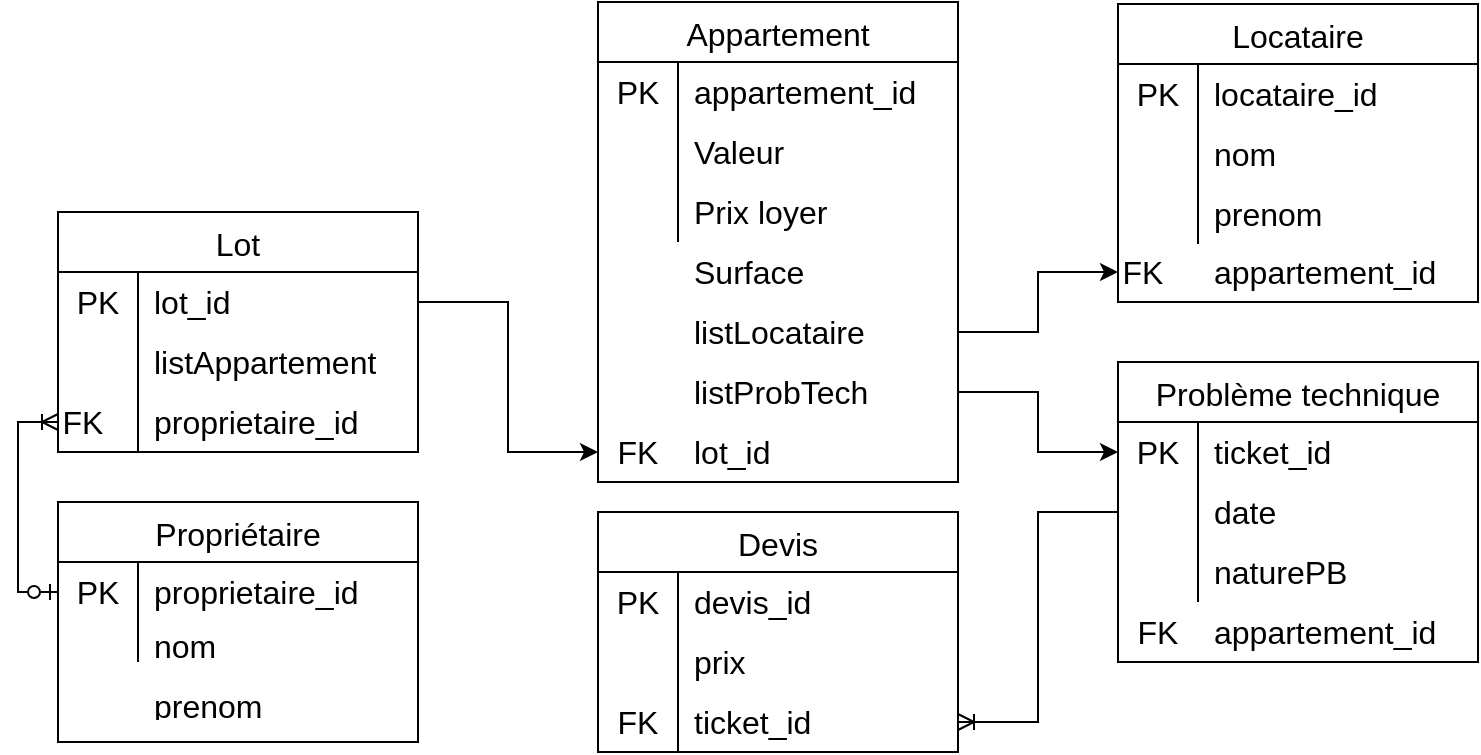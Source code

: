 <mxfile version="20.8.23" type="device"><diagram id="C5RBs43oDa-KdzZeNtuy" name="Page-1"><mxGraphModel dx="1014" dy="702" grid="1" gridSize="10" guides="1" tooltips="1" connect="1" arrows="1" fold="1" page="1" pageScale="1" pageWidth="827" pageHeight="1169" math="0" shadow="0"><root><mxCell id="WIyWlLk6GJQsqaUBKTNV-0"/><mxCell id="WIyWlLk6GJQsqaUBKTNV-1" parent="WIyWlLk6GJQsqaUBKTNV-0"/><mxCell id="uFJmR7tMCt7lWVlWZSU9-0" value="Lot" style="shape=table;startSize=30;container=1;collapsible=0;childLayout=tableLayout;fixedRows=1;rowLines=0;fontStyle=0;strokeColor=default;fontSize=16;" vertex="1" parent="WIyWlLk6GJQsqaUBKTNV-1"><mxGeometry x="64" y="205" width="180" height="120" as="geometry"/></mxCell><mxCell id="uFJmR7tMCt7lWVlWZSU9-1" value="" style="shape=tableRow;horizontal=0;startSize=0;swimlaneHead=0;swimlaneBody=0;top=0;left=0;bottom=0;right=0;collapsible=0;dropTarget=0;fillColor=none;points=[[0,0.5],[1,0.5]];portConstraint=eastwest;strokeColor=inherit;fontSize=16;" vertex="1" parent="uFJmR7tMCt7lWVlWZSU9-0"><mxGeometry y="30" width="180" height="30" as="geometry"/></mxCell><mxCell id="uFJmR7tMCt7lWVlWZSU9-2" value="PK" style="shape=partialRectangle;html=1;whiteSpace=wrap;connectable=0;fillColor=none;top=0;left=0;bottom=0;right=0;overflow=hidden;pointerEvents=1;strokeColor=inherit;fontSize=16;" vertex="1" parent="uFJmR7tMCt7lWVlWZSU9-1"><mxGeometry width="40" height="30" as="geometry"><mxRectangle width="40" height="30" as="alternateBounds"/></mxGeometry></mxCell><mxCell id="uFJmR7tMCt7lWVlWZSU9-3" value="lot_id" style="shape=partialRectangle;html=1;whiteSpace=wrap;connectable=0;fillColor=none;top=0;left=0;bottom=0;right=0;align=left;spacingLeft=6;overflow=hidden;strokeColor=inherit;fontSize=16;" vertex="1" parent="uFJmR7tMCt7lWVlWZSU9-1"><mxGeometry x="40" width="140" height="30" as="geometry"><mxRectangle width="140" height="30" as="alternateBounds"/></mxGeometry></mxCell><mxCell id="uFJmR7tMCt7lWVlWZSU9-4" value="" style="shape=tableRow;horizontal=0;startSize=0;swimlaneHead=0;swimlaneBody=0;top=0;left=0;bottom=0;right=0;collapsible=0;dropTarget=0;fillColor=none;points=[[0,0.5],[1,0.5]];portConstraint=eastwest;strokeColor=inherit;fontSize=16;" vertex="1" parent="uFJmR7tMCt7lWVlWZSU9-0"><mxGeometry y="60" width="180" height="30" as="geometry"/></mxCell><mxCell id="uFJmR7tMCt7lWVlWZSU9-5" value="" style="shape=partialRectangle;html=1;whiteSpace=wrap;connectable=0;fillColor=none;top=0;left=0;bottom=0;right=0;overflow=hidden;strokeColor=inherit;fontSize=16;" vertex="1" parent="uFJmR7tMCt7lWVlWZSU9-4"><mxGeometry width="40" height="30" as="geometry"><mxRectangle width="40" height="30" as="alternateBounds"/></mxGeometry></mxCell><mxCell id="uFJmR7tMCt7lWVlWZSU9-6" value="listAppartement" style="shape=partialRectangle;html=1;whiteSpace=wrap;connectable=0;fillColor=none;top=0;left=0;bottom=0;right=0;align=left;spacingLeft=6;overflow=hidden;strokeColor=inherit;fontSize=16;" vertex="1" parent="uFJmR7tMCt7lWVlWZSU9-4"><mxGeometry x="40" width="140" height="30" as="geometry"><mxRectangle width="140" height="30" as="alternateBounds"/></mxGeometry></mxCell><mxCell id="uFJmR7tMCt7lWVlWZSU9-7" value="" style="shape=tableRow;horizontal=0;startSize=0;swimlaneHead=0;swimlaneBody=0;top=0;left=0;bottom=0;right=0;collapsible=0;dropTarget=0;fillColor=none;points=[[0,0.5],[1,0.5]];portConstraint=eastwest;strokeColor=inherit;fontSize=16;" vertex="1" parent="uFJmR7tMCt7lWVlWZSU9-0"><mxGeometry y="90" width="180" height="30" as="geometry"/></mxCell><mxCell id="uFJmR7tMCt7lWVlWZSU9-8" value="FK&lt;span style=&quot;white-space: pre;&quot;&gt;&#9;&lt;/span&gt;" style="shape=partialRectangle;html=1;whiteSpace=wrap;connectable=0;fillColor=none;top=0;left=0;bottom=0;right=0;overflow=hidden;strokeColor=inherit;fontSize=16;" vertex="1" parent="uFJmR7tMCt7lWVlWZSU9-7"><mxGeometry width="40" height="30" as="geometry"><mxRectangle width="40" height="30" as="alternateBounds"/></mxGeometry></mxCell><mxCell id="uFJmR7tMCt7lWVlWZSU9-9" value="proprietaire_id" style="shape=partialRectangle;html=1;whiteSpace=wrap;connectable=0;fillColor=none;top=0;left=0;bottom=0;right=0;align=left;spacingLeft=6;overflow=hidden;strokeColor=inherit;fontSize=16;" vertex="1" parent="uFJmR7tMCt7lWVlWZSU9-7"><mxGeometry x="40" width="140" height="30" as="geometry"><mxRectangle width="140" height="30" as="alternateBounds"/></mxGeometry></mxCell><mxCell id="uFJmR7tMCt7lWVlWZSU9-10" value="Appartement" style="shape=table;startSize=30;container=1;collapsible=0;childLayout=tableLayout;fixedRows=1;rowLines=0;fontStyle=0;strokeColor=default;fontSize=16;" vertex="1" parent="WIyWlLk6GJQsqaUBKTNV-1"><mxGeometry x="334" y="100" width="180" height="240" as="geometry"/></mxCell><mxCell id="uFJmR7tMCt7lWVlWZSU9-11" value="" style="shape=tableRow;horizontal=0;startSize=0;swimlaneHead=0;swimlaneBody=0;top=0;left=0;bottom=0;right=0;collapsible=0;dropTarget=0;fillColor=none;points=[[0,0.5],[1,0.5]];portConstraint=eastwest;strokeColor=inherit;fontSize=16;" vertex="1" parent="uFJmR7tMCt7lWVlWZSU9-10"><mxGeometry y="30" width="180" height="30" as="geometry"/></mxCell><mxCell id="uFJmR7tMCt7lWVlWZSU9-12" value="PK" style="shape=partialRectangle;html=1;whiteSpace=wrap;connectable=0;fillColor=none;top=0;left=0;bottom=0;right=0;overflow=hidden;pointerEvents=1;strokeColor=inherit;fontSize=16;" vertex="1" parent="uFJmR7tMCt7lWVlWZSU9-11"><mxGeometry width="40" height="30" as="geometry"><mxRectangle width="40" height="30" as="alternateBounds"/></mxGeometry></mxCell><mxCell id="uFJmR7tMCt7lWVlWZSU9-13" value="appartement_id" style="shape=partialRectangle;html=1;whiteSpace=wrap;connectable=0;fillColor=none;top=0;left=0;bottom=0;right=0;align=left;spacingLeft=6;overflow=hidden;strokeColor=inherit;fontSize=16;" vertex="1" parent="uFJmR7tMCt7lWVlWZSU9-11"><mxGeometry x="40" width="140" height="30" as="geometry"><mxRectangle width="140" height="30" as="alternateBounds"/></mxGeometry></mxCell><mxCell id="uFJmR7tMCt7lWVlWZSU9-14" value="" style="shape=tableRow;horizontal=0;startSize=0;swimlaneHead=0;swimlaneBody=0;top=0;left=0;bottom=0;right=0;collapsible=0;dropTarget=0;fillColor=none;points=[[0,0.5],[1,0.5]];portConstraint=eastwest;strokeColor=inherit;fontSize=16;" vertex="1" parent="uFJmR7tMCt7lWVlWZSU9-10"><mxGeometry y="60" width="180" height="30" as="geometry"/></mxCell><mxCell id="uFJmR7tMCt7lWVlWZSU9-15" value="" style="shape=partialRectangle;html=1;whiteSpace=wrap;connectable=0;fillColor=none;top=0;left=0;bottom=0;right=0;overflow=hidden;strokeColor=inherit;fontSize=16;" vertex="1" parent="uFJmR7tMCt7lWVlWZSU9-14"><mxGeometry width="40" height="30" as="geometry"><mxRectangle width="40" height="30" as="alternateBounds"/></mxGeometry></mxCell><mxCell id="uFJmR7tMCt7lWVlWZSU9-16" value="&lt;div&gt;Valeur&lt;/div&gt;" style="shape=partialRectangle;html=1;whiteSpace=wrap;connectable=0;fillColor=none;top=0;left=0;bottom=0;right=0;align=left;spacingLeft=6;overflow=hidden;strokeColor=inherit;fontSize=16;" vertex="1" parent="uFJmR7tMCt7lWVlWZSU9-14"><mxGeometry x="40" width="140" height="30" as="geometry"><mxRectangle width="140" height="30" as="alternateBounds"/></mxGeometry></mxCell><mxCell id="uFJmR7tMCt7lWVlWZSU9-17" value="" style="shape=tableRow;horizontal=0;startSize=0;swimlaneHead=0;swimlaneBody=0;top=0;left=0;bottom=0;right=0;collapsible=0;dropTarget=0;fillColor=none;points=[[0,0.5],[1,0.5]];portConstraint=eastwest;strokeColor=inherit;fontSize=16;" vertex="1" parent="uFJmR7tMCt7lWVlWZSU9-10"><mxGeometry y="90" width="180" height="30" as="geometry"/></mxCell><mxCell id="uFJmR7tMCt7lWVlWZSU9-18" value="" style="shape=partialRectangle;html=1;whiteSpace=wrap;connectable=0;fillColor=none;top=0;left=0;bottom=0;right=0;overflow=hidden;strokeColor=inherit;fontSize=16;" vertex="1" parent="uFJmR7tMCt7lWVlWZSU9-17"><mxGeometry width="40" height="30" as="geometry"><mxRectangle width="40" height="30" as="alternateBounds"/></mxGeometry></mxCell><mxCell id="uFJmR7tMCt7lWVlWZSU9-19" value="Prix loyer" style="shape=partialRectangle;html=1;whiteSpace=wrap;connectable=0;fillColor=none;top=0;left=0;bottom=0;right=0;align=left;spacingLeft=6;overflow=hidden;strokeColor=inherit;fontSize=16;" vertex="1" parent="uFJmR7tMCt7lWVlWZSU9-17"><mxGeometry x="40" width="140" height="30" as="geometry"><mxRectangle width="140" height="30" as="alternateBounds"/></mxGeometry></mxCell><mxCell id="uFJmR7tMCt7lWVlWZSU9-21" value="" style="shape=tableRow;horizontal=0;startSize=0;swimlaneHead=0;swimlaneBody=0;top=0;left=0;bottom=0;right=0;collapsible=0;dropTarget=0;fillColor=none;points=[[0,0.5],[1,0.5]];portConstraint=eastwest;strokeColor=inherit;fontSize=16;" vertex="1" parent="WIyWlLk6GJQsqaUBKTNV-1"><mxGeometry x="334" y="220" width="180" height="30" as="geometry"/></mxCell><mxCell id="uFJmR7tMCt7lWVlWZSU9-23" value="Surface" style="shape=partialRectangle;html=1;whiteSpace=wrap;connectable=0;fillColor=none;top=0;left=0;bottom=0;right=0;align=left;spacingLeft=6;overflow=hidden;strokeColor=inherit;fontSize=16;" vertex="1" parent="uFJmR7tMCt7lWVlWZSU9-21"><mxGeometry x="40" width="140" height="30" as="geometry"><mxRectangle width="140" height="30" as="alternateBounds"/></mxGeometry></mxCell><mxCell id="uFJmR7tMCt7lWVlWZSU9-79" style="edgeStyle=orthogonalEdgeStyle;rounded=0;orthogonalLoop=1;jettySize=auto;html=1;exitX=1;exitY=0.5;exitDx=0;exitDy=0;entryX=0;entryY=0.5;entryDx=0;entryDy=0;" edge="1" parent="WIyWlLk6GJQsqaUBKTNV-1" source="uFJmR7tMCt7lWVlWZSU9-24" target="uFJmR7tMCt7lWVlWZSU9-52"><mxGeometry relative="1" as="geometry"/></mxCell><mxCell id="uFJmR7tMCt7lWVlWZSU9-24" value="" style="shape=tableRow;horizontal=0;startSize=0;swimlaneHead=0;swimlaneBody=0;top=0;left=0;bottom=0;right=0;collapsible=0;dropTarget=0;fillColor=none;points=[[0,0.5],[1,0.5]];portConstraint=eastwest;strokeColor=inherit;fontSize=16;" vertex="1" parent="WIyWlLk6GJQsqaUBKTNV-1"><mxGeometry x="334" y="250" width="180" height="30" as="geometry"/></mxCell><mxCell id="uFJmR7tMCt7lWVlWZSU9-25" value="" style="shape=partialRectangle;html=1;whiteSpace=wrap;connectable=0;fillColor=none;top=0;left=0;bottom=0;right=0;overflow=hidden;strokeColor=inherit;fontSize=16;" vertex="1" parent="uFJmR7tMCt7lWVlWZSU9-24"><mxGeometry width="40" height="30" as="geometry"><mxRectangle width="40" height="30" as="alternateBounds"/></mxGeometry></mxCell><mxCell id="uFJmR7tMCt7lWVlWZSU9-26" value="listLocataire" style="shape=partialRectangle;html=1;whiteSpace=wrap;connectable=0;fillColor=none;top=0;left=0;bottom=0;right=0;align=left;spacingLeft=6;overflow=hidden;strokeColor=inherit;fontSize=16;" vertex="1" parent="uFJmR7tMCt7lWVlWZSU9-24"><mxGeometry x="40" width="140" height="30" as="geometry"><mxRectangle width="140" height="30" as="alternateBounds"/></mxGeometry></mxCell><mxCell id="uFJmR7tMCt7lWVlWZSU9-27" value="Locataire" style="shape=table;startSize=30;container=1;collapsible=0;childLayout=tableLayout;fixedRows=1;rowLines=0;fontStyle=0;strokeColor=default;fontSize=16;" vertex="1" parent="WIyWlLk6GJQsqaUBKTNV-1"><mxGeometry x="594" y="101" width="180" height="149" as="geometry"/></mxCell><mxCell id="uFJmR7tMCt7lWVlWZSU9-28" value="" style="shape=tableRow;horizontal=0;startSize=0;swimlaneHead=0;swimlaneBody=0;top=0;left=0;bottom=0;right=0;collapsible=0;dropTarget=0;fillColor=none;points=[[0,0.5],[1,0.5]];portConstraint=eastwest;strokeColor=inherit;fontSize=16;" vertex="1" parent="uFJmR7tMCt7lWVlWZSU9-27"><mxGeometry y="30" width="180" height="30" as="geometry"/></mxCell><mxCell id="uFJmR7tMCt7lWVlWZSU9-29" value="PK" style="shape=partialRectangle;html=1;whiteSpace=wrap;connectable=0;fillColor=none;top=0;left=0;bottom=0;right=0;overflow=hidden;pointerEvents=1;strokeColor=inherit;fontSize=16;" vertex="1" parent="uFJmR7tMCt7lWVlWZSU9-28"><mxGeometry width="40" height="30" as="geometry"><mxRectangle width="40" height="30" as="alternateBounds"/></mxGeometry></mxCell><mxCell id="uFJmR7tMCt7lWVlWZSU9-30" value="locataire_id" style="shape=partialRectangle;html=1;whiteSpace=wrap;connectable=0;fillColor=none;top=0;left=0;bottom=0;right=0;align=left;spacingLeft=6;overflow=hidden;strokeColor=inherit;fontSize=16;" vertex="1" parent="uFJmR7tMCt7lWVlWZSU9-28"><mxGeometry x="40" width="140" height="30" as="geometry"><mxRectangle width="140" height="30" as="alternateBounds"/></mxGeometry></mxCell><mxCell id="uFJmR7tMCt7lWVlWZSU9-31" value="" style="shape=tableRow;horizontal=0;startSize=0;swimlaneHead=0;swimlaneBody=0;top=0;left=0;bottom=0;right=0;collapsible=0;dropTarget=0;fillColor=none;points=[[0,0.5],[1,0.5]];portConstraint=eastwest;strokeColor=inherit;fontSize=16;" vertex="1" parent="uFJmR7tMCt7lWVlWZSU9-27"><mxGeometry y="60" width="180" height="30" as="geometry"/></mxCell><mxCell id="uFJmR7tMCt7lWVlWZSU9-32" value="" style="shape=partialRectangle;html=1;whiteSpace=wrap;connectable=0;fillColor=none;top=0;left=0;bottom=0;right=0;overflow=hidden;strokeColor=inherit;fontSize=16;" vertex="1" parent="uFJmR7tMCt7lWVlWZSU9-31"><mxGeometry width="40" height="30" as="geometry"><mxRectangle width="40" height="30" as="alternateBounds"/></mxGeometry></mxCell><mxCell id="uFJmR7tMCt7lWVlWZSU9-33" value="nom" style="shape=partialRectangle;html=1;whiteSpace=wrap;connectable=0;fillColor=none;top=0;left=0;bottom=0;right=0;align=left;spacingLeft=6;overflow=hidden;strokeColor=inherit;fontSize=16;" vertex="1" parent="uFJmR7tMCt7lWVlWZSU9-31"><mxGeometry x="40" width="140" height="30" as="geometry"><mxRectangle width="140" height="30" as="alternateBounds"/></mxGeometry></mxCell><mxCell id="uFJmR7tMCt7lWVlWZSU9-34" value="" style="shape=tableRow;horizontal=0;startSize=0;swimlaneHead=0;swimlaneBody=0;top=0;left=0;bottom=0;right=0;collapsible=0;dropTarget=0;fillColor=none;points=[[0,0.5],[1,0.5]];portConstraint=eastwest;strokeColor=inherit;fontSize=16;" vertex="1" parent="uFJmR7tMCt7lWVlWZSU9-27"><mxGeometry y="90" width="180" height="30" as="geometry"/></mxCell><mxCell id="uFJmR7tMCt7lWVlWZSU9-35" value="" style="shape=partialRectangle;html=1;whiteSpace=wrap;connectable=0;fillColor=none;top=0;left=0;bottom=0;right=0;overflow=hidden;strokeColor=inherit;fontSize=16;" vertex="1" parent="uFJmR7tMCt7lWVlWZSU9-34"><mxGeometry width="40" height="30" as="geometry"><mxRectangle width="40" height="30" as="alternateBounds"/></mxGeometry></mxCell><mxCell id="uFJmR7tMCt7lWVlWZSU9-36" value="prenom" style="shape=partialRectangle;html=1;whiteSpace=wrap;connectable=0;fillColor=none;top=0;left=0;bottom=0;right=0;align=left;spacingLeft=6;overflow=hidden;strokeColor=inherit;fontSize=16;" vertex="1" parent="uFJmR7tMCt7lWVlWZSU9-34"><mxGeometry x="40" width="140" height="30" as="geometry"><mxRectangle width="140" height="30" as="alternateBounds"/></mxGeometry></mxCell><mxCell id="uFJmR7tMCt7lWVlWZSU9-38" value="Propriétaire" style="shape=table;startSize=30;container=1;collapsible=0;childLayout=tableLayout;fixedRows=1;rowLines=0;fontStyle=0;strokeColor=default;fontSize=16;" vertex="1" parent="WIyWlLk6GJQsqaUBKTNV-1"><mxGeometry x="64" y="350" width="180" height="120" as="geometry"/></mxCell><mxCell id="uFJmR7tMCt7lWVlWZSU9-39" value="" style="shape=tableRow;horizontal=0;startSize=0;swimlaneHead=0;swimlaneBody=0;top=0;left=0;bottom=0;right=0;collapsible=0;dropTarget=0;fillColor=none;points=[[0,0.5],[1,0.5]];portConstraint=eastwest;strokeColor=inherit;fontSize=16;" vertex="1" parent="uFJmR7tMCt7lWVlWZSU9-38"><mxGeometry y="30" width="180" height="30" as="geometry"/></mxCell><mxCell id="uFJmR7tMCt7lWVlWZSU9-40" value="PK" style="shape=partialRectangle;html=1;whiteSpace=wrap;connectable=0;fillColor=none;top=0;left=0;bottom=0;right=0;overflow=hidden;pointerEvents=1;strokeColor=inherit;fontSize=16;" vertex="1" parent="uFJmR7tMCt7lWVlWZSU9-39"><mxGeometry width="40" height="30" as="geometry"><mxRectangle width="40" height="30" as="alternateBounds"/></mxGeometry></mxCell><mxCell id="uFJmR7tMCt7lWVlWZSU9-41" value="proprietaire_id" style="shape=partialRectangle;html=1;whiteSpace=wrap;connectable=0;fillColor=none;top=0;left=0;bottom=0;right=0;align=left;spacingLeft=6;overflow=hidden;strokeColor=inherit;fontSize=16;" vertex="1" parent="uFJmR7tMCt7lWVlWZSU9-39"><mxGeometry x="40" width="140" height="30" as="geometry"><mxRectangle width="140" height="30" as="alternateBounds"/></mxGeometry></mxCell><mxCell id="uFJmR7tMCt7lWVlWZSU9-42" value="" style="shape=tableRow;horizontal=0;startSize=0;swimlaneHead=0;swimlaneBody=0;top=0;left=0;bottom=0;right=0;collapsible=0;dropTarget=0;fillColor=none;points=[[0,0.5],[1,0.5]];portConstraint=eastwest;strokeColor=inherit;fontSize=16;" vertex="1" parent="uFJmR7tMCt7lWVlWZSU9-38"><mxGeometry y="60" width="180" height="20" as="geometry"/></mxCell><mxCell id="uFJmR7tMCt7lWVlWZSU9-43" value="" style="shape=partialRectangle;html=1;whiteSpace=wrap;connectable=0;fillColor=none;top=0;left=0;bottom=0;right=0;overflow=hidden;strokeColor=inherit;fontSize=16;" vertex="1" parent="uFJmR7tMCt7lWVlWZSU9-42"><mxGeometry width="40" height="20" as="geometry"><mxRectangle width="40" height="20" as="alternateBounds"/></mxGeometry></mxCell><mxCell id="uFJmR7tMCt7lWVlWZSU9-44" value="nom" style="shape=partialRectangle;html=1;whiteSpace=wrap;connectable=0;fillColor=none;top=0;left=0;bottom=0;right=0;align=left;spacingLeft=6;overflow=hidden;strokeColor=inherit;fontSize=16;" vertex="1" parent="uFJmR7tMCt7lWVlWZSU9-42"><mxGeometry x="40" width="140" height="20" as="geometry"><mxRectangle width="140" height="20" as="alternateBounds"/></mxGeometry></mxCell><mxCell id="uFJmR7tMCt7lWVlWZSU9-48" value="prenom" style="shape=partialRectangle;html=1;whiteSpace=wrap;connectable=0;fillColor=none;top=0;left=0;bottom=0;right=0;align=left;spacingLeft=6;overflow=hidden;strokeColor=inherit;fontSize=16;" vertex="1" parent="WIyWlLk6GJQsqaUBKTNV-1"><mxGeometry x="104" y="440" width="140" height="20" as="geometry"><mxRectangle width="140" height="20" as="alternateBounds"/></mxGeometry></mxCell><mxCell id="uFJmR7tMCt7lWVlWZSU9-52" value="" style="shape=tableRow;horizontal=0;startSize=0;swimlaneHead=0;swimlaneBody=0;top=0;left=0;bottom=0;right=0;collapsible=0;dropTarget=0;fillColor=none;points=[[0,0.5],[1,0.5]];portConstraint=eastwest;strokeColor=inherit;fontSize=16;" vertex="1" parent="WIyWlLk6GJQsqaUBKTNV-1"><mxGeometry x="594" y="220" width="180" height="30" as="geometry"/></mxCell><mxCell id="uFJmR7tMCt7lWVlWZSU9-53" value="FK&lt;span style=&quot;white-space: pre;&quot;&gt;&#9;&lt;/span&gt;" style="shape=partialRectangle;html=1;whiteSpace=wrap;connectable=0;fillColor=none;top=0;left=0;bottom=0;right=0;overflow=hidden;strokeColor=inherit;fontSize=16;" vertex="1" parent="uFJmR7tMCt7lWVlWZSU9-52"><mxGeometry width="40" height="30" as="geometry"><mxRectangle width="40" height="30" as="alternateBounds"/></mxGeometry></mxCell><mxCell id="uFJmR7tMCt7lWVlWZSU9-54" value="appartement_id" style="shape=partialRectangle;html=1;whiteSpace=wrap;connectable=0;fillColor=none;top=0;left=0;bottom=0;right=0;align=left;spacingLeft=6;overflow=hidden;strokeColor=inherit;fontSize=16;" vertex="1" parent="uFJmR7tMCt7lWVlWZSU9-52"><mxGeometry x="40" width="140" height="30" as="geometry"><mxRectangle width="140" height="30" as="alternateBounds"/></mxGeometry></mxCell><mxCell id="uFJmR7tMCt7lWVlWZSU9-55" value="Problème technique" style="shape=table;startSize=30;container=1;collapsible=0;childLayout=tableLayout;fixedRows=1;rowLines=0;fontStyle=0;strokeColor=default;fontSize=16;" vertex="1" parent="WIyWlLk6GJQsqaUBKTNV-1"><mxGeometry x="594" y="280" width="180" height="150" as="geometry"/></mxCell><mxCell id="uFJmR7tMCt7lWVlWZSU9-56" value="" style="shape=tableRow;horizontal=0;startSize=0;swimlaneHead=0;swimlaneBody=0;top=0;left=0;bottom=0;right=0;collapsible=0;dropTarget=0;fillColor=none;points=[[0,0.5],[1,0.5]];portConstraint=eastwest;strokeColor=inherit;fontSize=16;" vertex="1" parent="uFJmR7tMCt7lWVlWZSU9-55"><mxGeometry y="30" width="180" height="30" as="geometry"/></mxCell><mxCell id="uFJmR7tMCt7lWVlWZSU9-57" value="PK" style="shape=partialRectangle;html=1;whiteSpace=wrap;connectable=0;fillColor=none;top=0;left=0;bottom=0;right=0;overflow=hidden;pointerEvents=1;strokeColor=inherit;fontSize=16;" vertex="1" parent="uFJmR7tMCt7lWVlWZSU9-56"><mxGeometry width="40" height="30" as="geometry"><mxRectangle width="40" height="30" as="alternateBounds"/></mxGeometry></mxCell><mxCell id="uFJmR7tMCt7lWVlWZSU9-58" value="ticket_id" style="shape=partialRectangle;html=1;whiteSpace=wrap;connectable=0;fillColor=none;top=0;left=0;bottom=0;right=0;align=left;spacingLeft=6;overflow=hidden;strokeColor=inherit;fontSize=16;" vertex="1" parent="uFJmR7tMCt7lWVlWZSU9-56"><mxGeometry x="40" width="140" height="30" as="geometry"><mxRectangle width="140" height="30" as="alternateBounds"/></mxGeometry></mxCell><mxCell id="uFJmR7tMCt7lWVlWZSU9-59" value="" style="shape=tableRow;horizontal=0;startSize=0;swimlaneHead=0;swimlaneBody=0;top=0;left=0;bottom=0;right=0;collapsible=0;dropTarget=0;fillColor=none;points=[[0,0.5],[1,0.5]];portConstraint=eastwest;strokeColor=inherit;fontSize=16;" vertex="1" parent="uFJmR7tMCt7lWVlWZSU9-55"><mxGeometry y="60" width="180" height="30" as="geometry"/></mxCell><mxCell id="uFJmR7tMCt7lWVlWZSU9-60" value="" style="shape=partialRectangle;html=1;whiteSpace=wrap;connectable=0;fillColor=none;top=0;left=0;bottom=0;right=0;overflow=hidden;strokeColor=inherit;fontSize=16;" vertex="1" parent="uFJmR7tMCt7lWVlWZSU9-59"><mxGeometry width="40" height="30" as="geometry"><mxRectangle width="40" height="30" as="alternateBounds"/></mxGeometry></mxCell><mxCell id="uFJmR7tMCt7lWVlWZSU9-61" value="date" style="shape=partialRectangle;html=1;whiteSpace=wrap;connectable=0;fillColor=none;top=0;left=0;bottom=0;right=0;align=left;spacingLeft=6;overflow=hidden;strokeColor=inherit;fontSize=16;" vertex="1" parent="uFJmR7tMCt7lWVlWZSU9-59"><mxGeometry x="40" width="140" height="30" as="geometry"><mxRectangle width="140" height="30" as="alternateBounds"/></mxGeometry></mxCell><mxCell id="uFJmR7tMCt7lWVlWZSU9-62" value="" style="shape=tableRow;horizontal=0;startSize=0;swimlaneHead=0;swimlaneBody=0;top=0;left=0;bottom=0;right=0;collapsible=0;dropTarget=0;fillColor=none;points=[[0,0.5],[1,0.5]];portConstraint=eastwest;strokeColor=inherit;fontSize=16;" vertex="1" parent="uFJmR7tMCt7lWVlWZSU9-55"><mxGeometry y="90" width="180" height="30" as="geometry"/></mxCell><mxCell id="uFJmR7tMCt7lWVlWZSU9-63" value="" style="shape=partialRectangle;html=1;whiteSpace=wrap;connectable=0;fillColor=none;top=0;left=0;bottom=0;right=0;overflow=hidden;strokeColor=inherit;fontSize=16;" vertex="1" parent="uFJmR7tMCt7lWVlWZSU9-62"><mxGeometry width="40" height="30" as="geometry"><mxRectangle width="40" height="30" as="alternateBounds"/></mxGeometry></mxCell><mxCell id="uFJmR7tMCt7lWVlWZSU9-64" value="naturePB" style="shape=partialRectangle;html=1;whiteSpace=wrap;connectable=0;fillColor=none;top=0;left=0;bottom=0;right=0;align=left;spacingLeft=6;overflow=hidden;strokeColor=inherit;fontSize=16;" vertex="1" parent="uFJmR7tMCt7lWVlWZSU9-62"><mxGeometry x="40" width="140" height="30" as="geometry"><mxRectangle width="140" height="30" as="alternateBounds"/></mxGeometry></mxCell><mxCell id="uFJmR7tMCt7lWVlWZSU9-66" value="" style="shape=tableRow;horizontal=0;startSize=0;swimlaneHead=0;swimlaneBody=0;top=0;left=0;bottom=0;right=0;collapsible=0;dropTarget=0;fillColor=none;points=[[0,0.5],[1,0.5]];portConstraint=eastwest;strokeColor=inherit;fontSize=16;" vertex="1" parent="WIyWlLk6GJQsqaUBKTNV-1"><mxGeometry x="594" y="400" width="180" height="30" as="geometry"/></mxCell><mxCell id="uFJmR7tMCt7lWVlWZSU9-67" value="FK" style="shape=partialRectangle;html=1;whiteSpace=wrap;connectable=0;fillColor=none;top=0;left=0;bottom=0;right=0;overflow=hidden;strokeColor=inherit;fontSize=16;" vertex="1" parent="uFJmR7tMCt7lWVlWZSU9-66"><mxGeometry width="40" height="30" as="geometry"><mxRectangle width="40" height="30" as="alternateBounds"/></mxGeometry></mxCell><mxCell id="uFJmR7tMCt7lWVlWZSU9-68" value="appartement_id" style="shape=partialRectangle;html=1;whiteSpace=wrap;connectable=0;fillColor=none;top=0;left=0;bottom=0;right=0;align=left;spacingLeft=6;overflow=hidden;strokeColor=inherit;fontSize=16;" vertex="1" parent="uFJmR7tMCt7lWVlWZSU9-66"><mxGeometry x="40" width="140" height="30" as="geometry"><mxRectangle width="140" height="30" as="alternateBounds"/></mxGeometry></mxCell><mxCell id="uFJmR7tMCt7lWVlWZSU9-80" style="edgeStyle=orthogonalEdgeStyle;rounded=0;orthogonalLoop=1;jettySize=auto;html=1;exitX=1;exitY=0.5;exitDx=0;exitDy=0;entryX=0;entryY=0.5;entryDx=0;entryDy=0;" edge="1" parent="WIyWlLk6GJQsqaUBKTNV-1" source="uFJmR7tMCt7lWVlWZSU9-69" target="uFJmR7tMCt7lWVlWZSU9-56"><mxGeometry relative="1" as="geometry"/></mxCell><mxCell id="uFJmR7tMCt7lWVlWZSU9-69" value="" style="shape=tableRow;horizontal=0;startSize=0;swimlaneHead=0;swimlaneBody=0;top=0;left=0;bottom=0;right=0;collapsible=0;dropTarget=0;fillColor=none;points=[[0,0.5],[1,0.5]];portConstraint=eastwest;strokeColor=inherit;fontSize=16;" vertex="1" parent="WIyWlLk6GJQsqaUBKTNV-1"><mxGeometry x="334" y="280" width="180" height="30" as="geometry"/></mxCell><mxCell id="uFJmR7tMCt7lWVlWZSU9-70" value="" style="shape=partialRectangle;html=1;whiteSpace=wrap;connectable=0;fillColor=none;top=0;left=0;bottom=0;right=0;overflow=hidden;strokeColor=inherit;fontSize=16;" vertex="1" parent="uFJmR7tMCt7lWVlWZSU9-69"><mxGeometry width="40" height="30" as="geometry"><mxRectangle width="40" height="30" as="alternateBounds"/></mxGeometry></mxCell><mxCell id="uFJmR7tMCt7lWVlWZSU9-71" value="listProbTech" style="shape=partialRectangle;html=1;whiteSpace=wrap;connectable=0;fillColor=none;top=0;left=0;bottom=0;right=0;align=left;spacingLeft=6;overflow=hidden;strokeColor=inherit;fontSize=16;" vertex="1" parent="uFJmR7tMCt7lWVlWZSU9-69"><mxGeometry x="40" width="140" height="30" as="geometry"><mxRectangle width="140" height="30" as="alternateBounds"/></mxGeometry></mxCell><mxCell id="uFJmR7tMCt7lWVlWZSU9-72" value="" style="shape=tableRow;horizontal=0;startSize=0;swimlaneHead=0;swimlaneBody=0;top=0;left=0;bottom=0;right=0;collapsible=0;dropTarget=0;fillColor=none;points=[[0,0.5],[1,0.5]];portConstraint=eastwest;strokeColor=inherit;fontSize=16;" vertex="1" parent="WIyWlLk6GJQsqaUBKTNV-1"><mxGeometry x="334" y="310" width="180" height="30" as="geometry"/></mxCell><mxCell id="uFJmR7tMCt7lWVlWZSU9-73" value="FK" style="shape=partialRectangle;html=1;whiteSpace=wrap;connectable=0;fillColor=none;top=0;left=0;bottom=0;right=0;overflow=hidden;strokeColor=inherit;fontSize=16;" vertex="1" parent="uFJmR7tMCt7lWVlWZSU9-72"><mxGeometry width="40" height="30" as="geometry"><mxRectangle width="40" height="30" as="alternateBounds"/></mxGeometry></mxCell><mxCell id="uFJmR7tMCt7lWVlWZSU9-74" value="lot_id" style="shape=partialRectangle;html=1;whiteSpace=wrap;connectable=0;fillColor=none;top=0;left=0;bottom=0;right=0;align=left;spacingLeft=6;overflow=hidden;strokeColor=inherit;fontSize=16;" vertex="1" parent="uFJmR7tMCt7lWVlWZSU9-72"><mxGeometry x="40" width="140" height="30" as="geometry"><mxRectangle width="140" height="30" as="alternateBounds"/></mxGeometry></mxCell><mxCell id="uFJmR7tMCt7lWVlWZSU9-76" style="edgeStyle=orthogonalEdgeStyle;rounded=0;orthogonalLoop=1;jettySize=auto;html=1;exitX=1;exitY=0.5;exitDx=0;exitDy=0;entryX=0;entryY=0.5;entryDx=0;entryDy=0;" edge="1" parent="WIyWlLk6GJQsqaUBKTNV-1" source="uFJmR7tMCt7lWVlWZSU9-1" target="uFJmR7tMCt7lWVlWZSU9-72"><mxGeometry relative="1" as="geometry"/></mxCell><mxCell id="uFJmR7tMCt7lWVlWZSU9-77" style="edgeStyle=orthogonalEdgeStyle;rounded=0;orthogonalLoop=1;jettySize=auto;html=1;exitX=0;exitY=0.5;exitDx=0;exitDy=0;entryX=0;entryY=0.5;entryDx=0;entryDy=0;startArrow=ERzeroToOne;startFill=0;endArrow=ERoneToMany;endFill=0;" edge="1" parent="WIyWlLk6GJQsqaUBKTNV-1" source="uFJmR7tMCt7lWVlWZSU9-39" target="uFJmR7tMCt7lWVlWZSU9-7"><mxGeometry relative="1" as="geometry"/></mxCell><mxCell id="uFJmR7tMCt7lWVlWZSU9-88" value="Devis" style="shape=table;startSize=30;container=1;collapsible=0;childLayout=tableLayout;fixedRows=1;rowLines=0;fontStyle=0;strokeColor=default;fontSize=16;" vertex="1" parent="WIyWlLk6GJQsqaUBKTNV-1"><mxGeometry x="334" y="355" width="180" height="120" as="geometry"/></mxCell><mxCell id="uFJmR7tMCt7lWVlWZSU9-89" value="" style="shape=tableRow;horizontal=0;startSize=0;swimlaneHead=0;swimlaneBody=0;top=0;left=0;bottom=0;right=0;collapsible=0;dropTarget=0;fillColor=none;points=[[0,0.5],[1,0.5]];portConstraint=eastwest;strokeColor=inherit;fontSize=16;" vertex="1" parent="uFJmR7tMCt7lWVlWZSU9-88"><mxGeometry y="30" width="180" height="30" as="geometry"/></mxCell><mxCell id="uFJmR7tMCt7lWVlWZSU9-90" value="PK" style="shape=partialRectangle;html=1;whiteSpace=wrap;connectable=0;fillColor=none;top=0;left=0;bottom=0;right=0;overflow=hidden;pointerEvents=1;strokeColor=inherit;fontSize=16;" vertex="1" parent="uFJmR7tMCt7lWVlWZSU9-89"><mxGeometry width="40" height="30" as="geometry"><mxRectangle width="40" height="30" as="alternateBounds"/></mxGeometry></mxCell><mxCell id="uFJmR7tMCt7lWVlWZSU9-91" value="devis_id" style="shape=partialRectangle;html=1;whiteSpace=wrap;connectable=0;fillColor=none;top=0;left=0;bottom=0;right=0;align=left;spacingLeft=6;overflow=hidden;strokeColor=inherit;fontSize=16;" vertex="1" parent="uFJmR7tMCt7lWVlWZSU9-89"><mxGeometry x="40" width="140" height="30" as="geometry"><mxRectangle width="140" height="30" as="alternateBounds"/></mxGeometry></mxCell><mxCell id="uFJmR7tMCt7lWVlWZSU9-92" value="" style="shape=tableRow;horizontal=0;startSize=0;swimlaneHead=0;swimlaneBody=0;top=0;left=0;bottom=0;right=0;collapsible=0;dropTarget=0;fillColor=none;points=[[0,0.5],[1,0.5]];portConstraint=eastwest;strokeColor=inherit;fontSize=16;" vertex="1" parent="uFJmR7tMCt7lWVlWZSU9-88"><mxGeometry y="60" width="180" height="30" as="geometry"/></mxCell><mxCell id="uFJmR7tMCt7lWVlWZSU9-93" value="" style="shape=partialRectangle;html=1;whiteSpace=wrap;connectable=0;fillColor=none;top=0;left=0;bottom=0;right=0;overflow=hidden;strokeColor=inherit;fontSize=16;" vertex="1" parent="uFJmR7tMCt7lWVlWZSU9-92"><mxGeometry width="40" height="30" as="geometry"><mxRectangle width="40" height="30" as="alternateBounds"/></mxGeometry></mxCell><mxCell id="uFJmR7tMCt7lWVlWZSU9-94" value="prix" style="shape=partialRectangle;html=1;whiteSpace=wrap;connectable=0;fillColor=none;top=0;left=0;bottom=0;right=0;align=left;spacingLeft=6;overflow=hidden;strokeColor=inherit;fontSize=16;" vertex="1" parent="uFJmR7tMCt7lWVlWZSU9-92"><mxGeometry x="40" width="140" height="30" as="geometry"><mxRectangle width="140" height="30" as="alternateBounds"/></mxGeometry></mxCell><mxCell id="uFJmR7tMCt7lWVlWZSU9-95" value="" style="shape=tableRow;horizontal=0;startSize=0;swimlaneHead=0;swimlaneBody=0;top=0;left=0;bottom=0;right=0;collapsible=0;dropTarget=0;fillColor=none;points=[[0,0.5],[1,0.5]];portConstraint=eastwest;strokeColor=inherit;fontSize=16;" vertex="1" parent="uFJmR7tMCt7lWVlWZSU9-88"><mxGeometry y="90" width="180" height="30" as="geometry"/></mxCell><mxCell id="uFJmR7tMCt7lWVlWZSU9-96" value="FK" style="shape=partialRectangle;html=1;whiteSpace=wrap;connectable=0;fillColor=none;top=0;left=0;bottom=0;right=0;overflow=hidden;strokeColor=inherit;fontSize=16;" vertex="1" parent="uFJmR7tMCt7lWVlWZSU9-95"><mxGeometry width="40" height="30" as="geometry"><mxRectangle width="40" height="30" as="alternateBounds"/></mxGeometry></mxCell><mxCell id="uFJmR7tMCt7lWVlWZSU9-97" value="ticket_id" style="shape=partialRectangle;html=1;whiteSpace=wrap;connectable=0;fillColor=none;top=0;left=0;bottom=0;right=0;align=left;spacingLeft=6;overflow=hidden;strokeColor=inherit;fontSize=16;" vertex="1" parent="uFJmR7tMCt7lWVlWZSU9-95"><mxGeometry x="40" width="140" height="30" as="geometry"><mxRectangle width="140" height="30" as="alternateBounds"/></mxGeometry></mxCell><mxCell id="uFJmR7tMCt7lWVlWZSU9-99" style="edgeStyle=orthogonalEdgeStyle;rounded=0;orthogonalLoop=1;jettySize=auto;html=1;exitX=0;exitY=0.5;exitDx=0;exitDy=0;entryX=1;entryY=0.5;entryDx=0;entryDy=0;startArrow=none;startFill=0;endArrow=ERoneToMany;endFill=0;" edge="1" parent="WIyWlLk6GJQsqaUBKTNV-1" source="uFJmR7tMCt7lWVlWZSU9-59" target="uFJmR7tMCt7lWVlWZSU9-95"><mxGeometry relative="1" as="geometry"/></mxCell></root></mxGraphModel></diagram></mxfile>